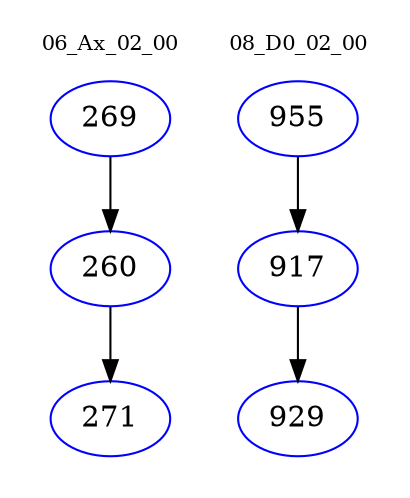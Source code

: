 digraph{
subgraph cluster_0 {
color = white
label = "06_Ax_02_00";
fontsize=10;
T0_269 [label="269", color="blue"]
T0_269 -> T0_260 [color="black"]
T0_260 [label="260", color="blue"]
T0_260 -> T0_271 [color="black"]
T0_271 [label="271", color="blue"]
}
subgraph cluster_1 {
color = white
label = "08_D0_02_00";
fontsize=10;
T1_955 [label="955", color="blue"]
T1_955 -> T1_917 [color="black"]
T1_917 [label="917", color="blue"]
T1_917 -> T1_929 [color="black"]
T1_929 [label="929", color="blue"]
}
}
